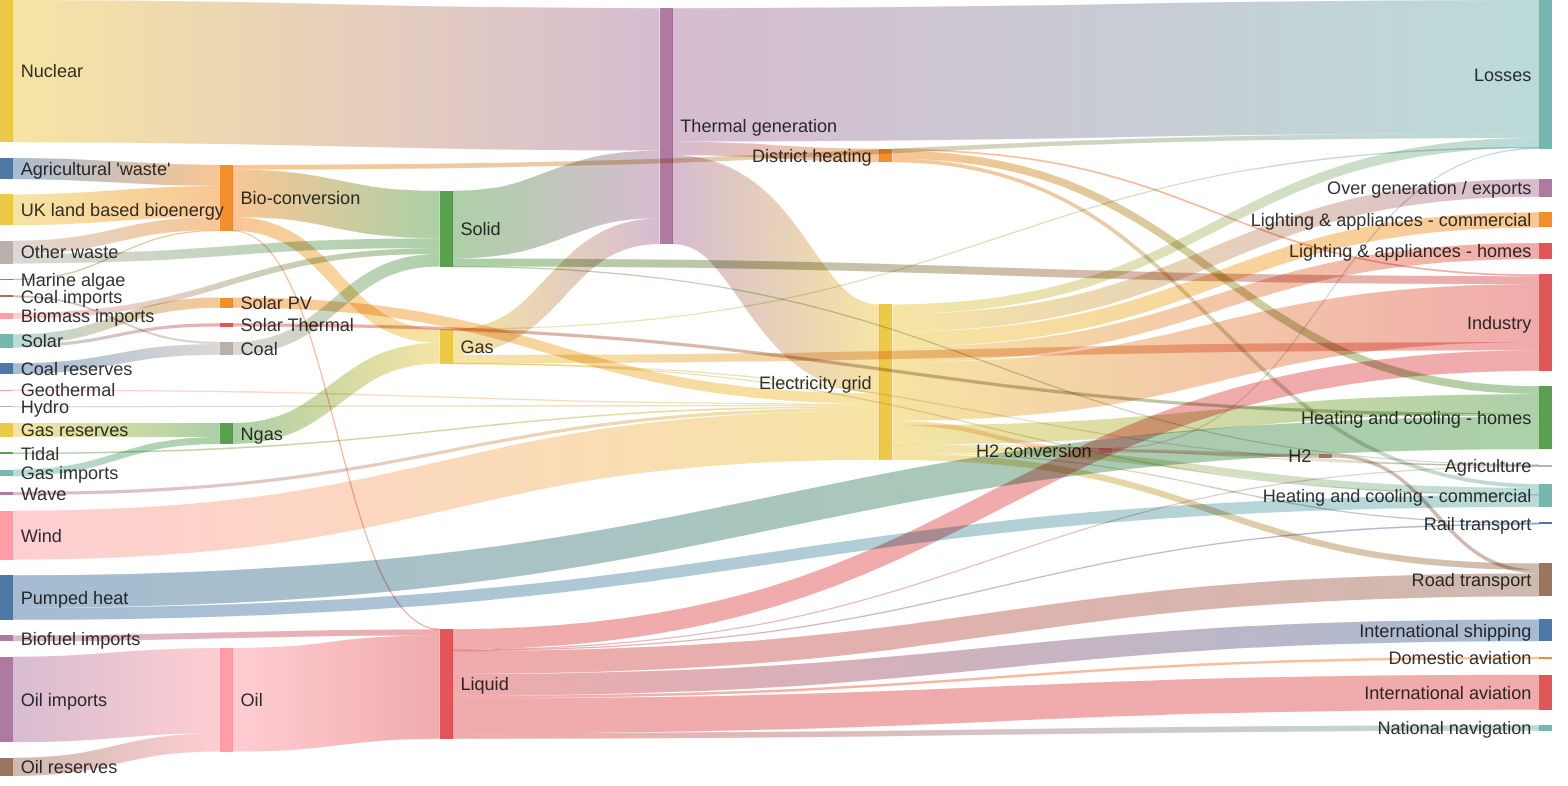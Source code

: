 ---
config:
  sankey:
    useMaxWidth: true
    showValues: false
    width: 1200
    height: 600
    linkColor: gradient
    nodeAlignment: justify
---
sankey

Agricultural 'waste',Bio-conversion,124.729
Bio-conversion,Liquid,0.597
Bio-conversion,Losses,26.862
Bio-conversion,Solid,280.322
Bio-conversion,Gas,81.144
Biofuel imports,Liquid,35
Biomass imports,Solid,35
Coal imports,Coal,11.606
Coal reserves,Coal,63.965
Coal,Solid,75.571
District heating,Industry,10.639
District heating,Heating and cooling - commercial,22.505
District heating,Heating and cooling - homes,46.184
Electricity grid,Over generation / exports,104.453
Electricity grid,Heating and cooling - homes,113.726
Electricity grid,H2 conversion,27.14
Electricity grid,Industry,342.165
Electricity grid,Road transport,37.797
Electricity grid,Agriculture,4.412
Electricity grid,Heating and cooling - commercial,40.858
Electricity grid,Losses,56.691
Electricity grid,Rail transport,7.863
Electricity grid,Lighting & appliances - commercial,90.008
Electricity grid,Lighting & appliances - homes,93.494
Gas imports,Ngas,40.719
Gas reserves,Ngas,82.233
Gas,Heating and cooling - commercial,0.129
Gas,Losses,1.401
Gas,Thermal generation,151.891
Gas,Agriculture,2.096
Gas,Industry,48.58
Geothermal,Electricity grid,7.013
H2 conversion,H2,20.897
H2 conversion,Losses,6.242
H2,Road transport,20.897
Hydro,Electricity grid,6.995
Liquid,Industry,121.066
Liquid,International shipping,128.69
Liquid,Road transport,135.835
Liquid,Domestic aviation,14.458
Liquid,International aviation,206.267
Liquid,Agriculture,3.64
Liquid,National navigation,33.218
Liquid,Rail transport,4.413
Marine algae,Bio-conversion,4.375
Ngas,Gas,122.952
Nuclear,Thermal generation,839.978
Oil imports,Oil,504.287
Oil reserves,Oil,107.703
Oil,Liquid,611.99
Other waste,Solid,56.587
Other waste,Bio-conversion,77.81
Pumped heat,Heating and cooling - homes,193.026
Pumped heat,Heating and cooling - commercial,70.672
Solar PV,Electricity grid,59.901
Solar Thermal,Heating and cooling - homes,19.263
Solar,Solar Thermal,19.263
Solar,Solar PV,59.901
Solid,Agriculture,0.882
Solid,Thermal generation,400.12
Solid,Industry,46.477
Thermal generation,Electricity grid,525.531
Thermal generation,Losses,787.129
Thermal generation,District heating,79.329
Tidal,Electricity grid,9.452
UK land based bioenergy,Bio-conversion,182.01
Wave,Electricity grid,19.013
Wind,Electricity grid,289.366